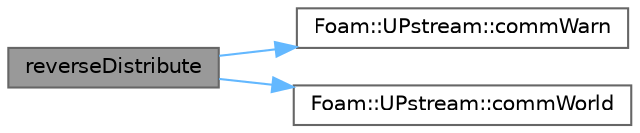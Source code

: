 digraph "reverseDistribute"
{
 // LATEX_PDF_SIZE
  bgcolor="transparent";
  edge [fontname=Helvetica,fontsize=10,labelfontname=Helvetica,labelfontsize=10];
  node [fontname=Helvetica,fontsize=10,shape=box,height=0.2,width=0.4];
  rankdir="LR";
  Node1 [id="Node000001",label="reverseDistribute",height=0.2,width=0.4,color="gray40", fillcolor="grey60", style="filled", fontcolor="black",tooltip=" "];
  Node1 -> Node2 [id="edge1_Node000001_Node000002",color="steelblue1",style="solid",tooltip=" "];
  Node2 [id="Node000002",label="Foam::UPstream::commWarn",height=0.2,width=0.4,color="grey40", fillcolor="white", style="filled",URL="$classFoam_1_1UPstream.html#ab4691e86a2f6e42f59695a8ec4b7de90",tooltip=" "];
  Node1 -> Node3 [id="edge2_Node000001_Node000003",color="steelblue1",style="solid",tooltip=" "];
  Node3 [id="Node000003",label="Foam::UPstream::commWorld",height=0.2,width=0.4,color="grey40", fillcolor="white", style="filled",URL="$classFoam_1_1UPstream.html#a083f2767ff9c6df5fccd48408ad276ed",tooltip=" "];
}
